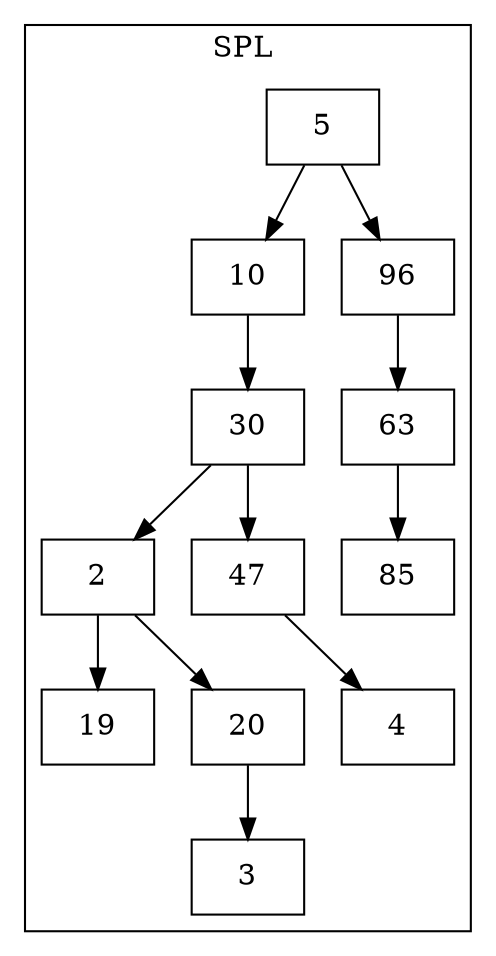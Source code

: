 digraph G{ 
node[shape=box];
subgraph cluster_0{
5
5->10
10->30
30->2
2->19
2->20
20->3
30->47
47->4
5->96
96->63
63->85

label="SPL "
}
}
